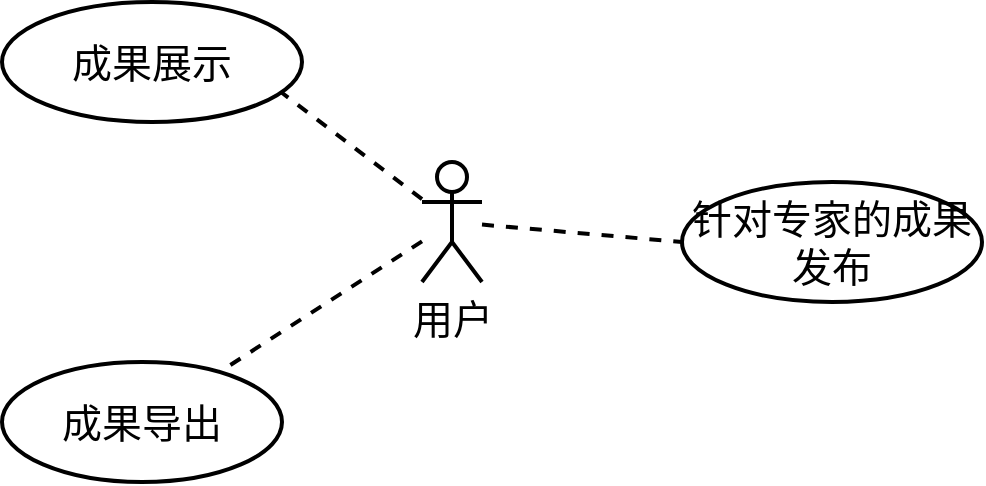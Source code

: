 <mxfile version="24.1.0" type="github">
  <diagram name="Page-1" id="c4acf3e9-155e-7222-9cf6-157b1a14988f">
    <mxGraphModel dx="946" dy="673" grid="1" gridSize="10" guides="1" tooltips="1" connect="1" arrows="1" fold="1" page="1" pageScale="1" pageWidth="850" pageHeight="1100" background="none" math="0" shadow="0">
      <root>
        <mxCell id="0" />
        <mxCell id="1" parent="0" />
        <mxCell id="RcQhmBkYDq5EsUDb4H7h-1" value="用户" style="shape=umlActor;verticalLabelPosition=bottom;verticalAlign=top;html=1;outlineConnect=0;strokeWidth=2;fontSize=20;" vertex="1" parent="1">
          <mxGeometry x="410" y="740" width="30" height="60" as="geometry" />
        </mxCell>
        <mxCell id="RcQhmBkYDq5EsUDb4H7h-4" value="成果展示" style="ellipse;whiteSpace=wrap;html=1;strokeWidth=2;fontSize=20;" vertex="1" parent="1">
          <mxGeometry x="200" y="660" width="150" height="60" as="geometry" />
        </mxCell>
        <mxCell id="RcQhmBkYDq5EsUDb4H7h-5" value="成果导出" style="ellipse;whiteSpace=wrap;html=1;strokeWidth=2;fontSize=20;" vertex="1" parent="1">
          <mxGeometry x="200" y="840" width="140" height="60" as="geometry" />
        </mxCell>
        <mxCell id="RcQhmBkYDq5EsUDb4H7h-6" value="针对专家的成果发布" style="ellipse;whiteSpace=wrap;html=1;strokeWidth=2;fontSize=20;" vertex="1" parent="1">
          <mxGeometry x="540" y="750" width="150" height="60" as="geometry" />
        </mxCell>
        <mxCell id="RcQhmBkYDq5EsUDb4H7h-7" value="" style="endArrow=none;dashed=1;html=1;rounded=0;entryX=0;entryY=0.5;entryDx=0;entryDy=0;strokeWidth=2;" edge="1" parent="1" source="RcQhmBkYDq5EsUDb4H7h-1" target="RcQhmBkYDq5EsUDb4H7h-6">
          <mxGeometry width="50" height="50" relative="1" as="geometry">
            <mxPoint x="400" y="790" as="sourcePoint" />
            <mxPoint x="450" y="740" as="targetPoint" />
          </mxGeometry>
        </mxCell>
        <mxCell id="RcQhmBkYDq5EsUDb4H7h-8" value="" style="endArrow=none;dashed=1;html=1;rounded=0;entryX=0.933;entryY=0.756;entryDx=0;entryDy=0;entryPerimeter=0;strokeWidth=2;" edge="1" parent="1" source="RcQhmBkYDq5EsUDb4H7h-1" target="RcQhmBkYDq5EsUDb4H7h-4">
          <mxGeometry width="50" height="50" relative="1" as="geometry">
            <mxPoint x="400" y="790" as="sourcePoint" />
            <mxPoint x="450" y="740" as="targetPoint" />
          </mxGeometry>
        </mxCell>
        <mxCell id="RcQhmBkYDq5EsUDb4H7h-9" value="" style="endArrow=none;dashed=1;html=1;rounded=0;strokeWidth=2;" edge="1" parent="1" source="RcQhmBkYDq5EsUDb4H7h-1" target="RcQhmBkYDq5EsUDb4H7h-5">
          <mxGeometry width="50" height="50" relative="1" as="geometry">
            <mxPoint x="400" y="790" as="sourcePoint" />
            <mxPoint x="450" y="740" as="targetPoint" />
          </mxGeometry>
        </mxCell>
      </root>
    </mxGraphModel>
  </diagram>
</mxfile>

